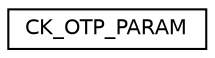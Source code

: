 digraph "Graphical Class Hierarchy"
{
  edge [fontname="Helvetica",fontsize="10",labelfontname="Helvetica",labelfontsize="10"];
  node [fontname="Helvetica",fontsize="10",shape=record];
  rankdir="LR";
  Node0 [label="CK_OTP_PARAM",height=0.2,width=0.4,color="black", fillcolor="white", style="filled",URL="$struct_c_k___o_t_p___p_a_r_a_m.html"];
}
